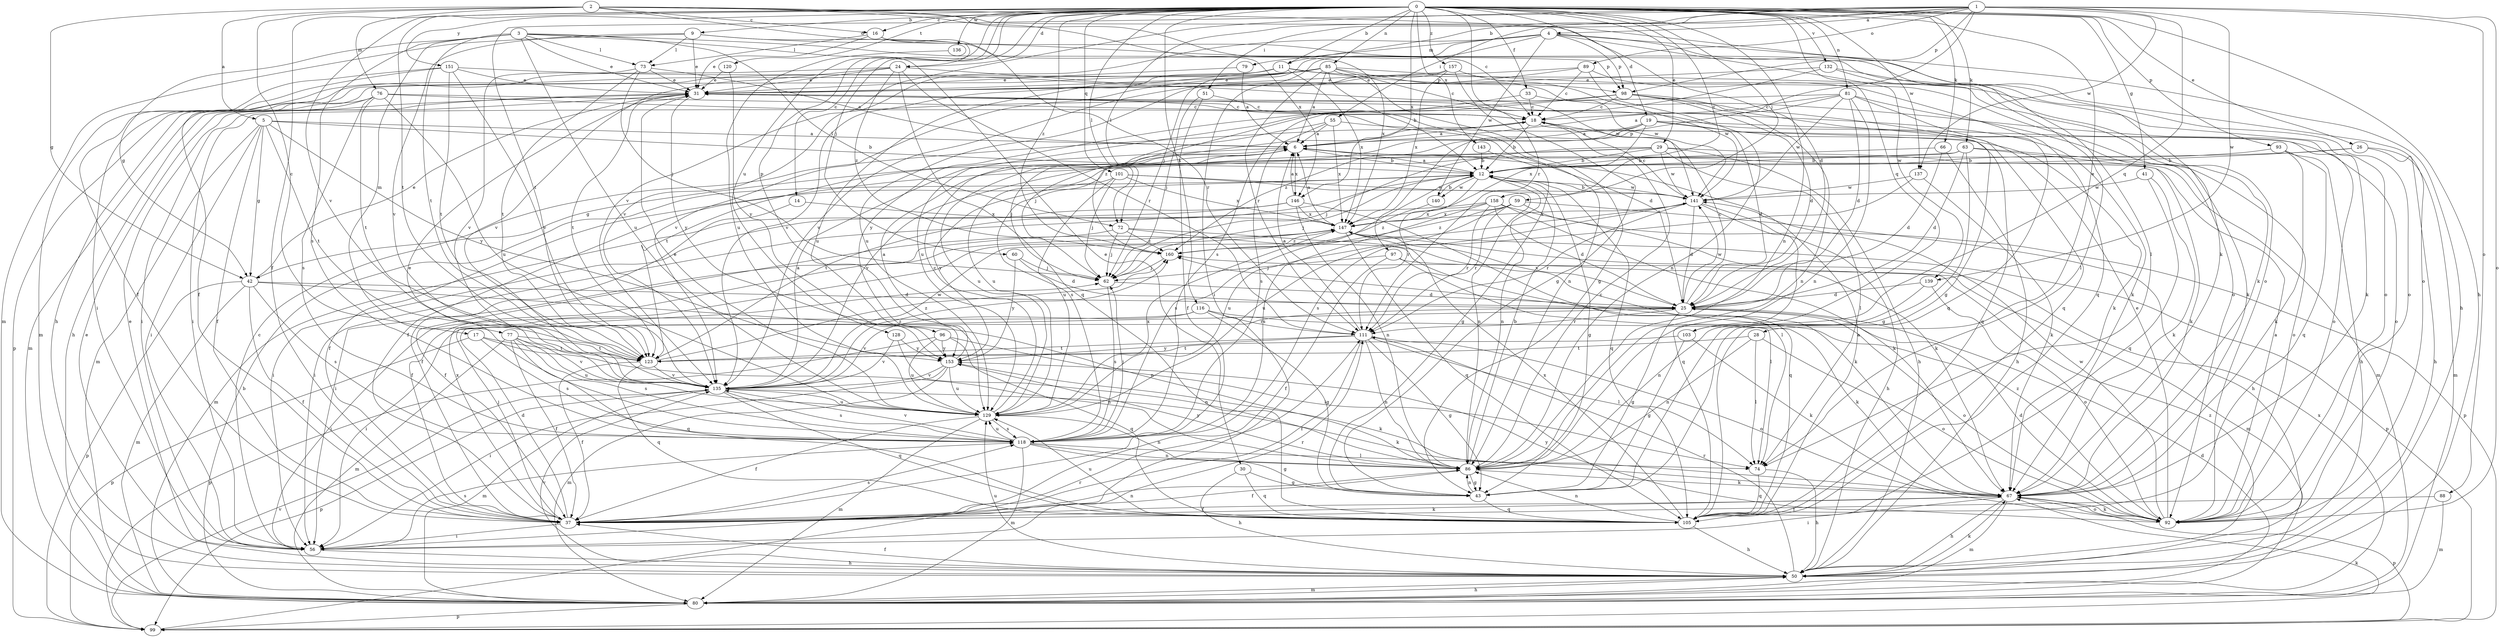strict digraph  {
0;
1;
2;
3;
4;
5;
6;
9;
11;
12;
14;
16;
17;
18;
19;
24;
25;
26;
28;
29;
30;
31;
33;
37;
41;
42;
43;
50;
51;
55;
56;
59;
60;
62;
63;
66;
67;
72;
73;
74;
76;
77;
79;
80;
81;
85;
86;
88;
89;
92;
93;
96;
97;
98;
99;
101;
103;
105;
111;
116;
118;
120;
123;
128;
129;
132;
135;
136;
137;
139;
140;
141;
143;
146;
147;
151;
153;
157;
158;
160;
0 -> 9  [label=b];
0 -> 11  [label=b];
0 -> 14  [label=c];
0 -> 16  [label=c];
0 -> 19  [label=d];
0 -> 24  [label=d];
0 -> 26  [label=e];
0 -> 28  [label=e];
0 -> 29  [label=e];
0 -> 33  [label=f];
0 -> 37  [label=f];
0 -> 41  [label=g];
0 -> 50  [label=h];
0 -> 59  [label=j];
0 -> 60  [label=j];
0 -> 63  [label=k];
0 -> 66  [label=k];
0 -> 72  [label=l];
0 -> 81  [label=n];
0 -> 85  [label=n];
0 -> 86  [label=n];
0 -> 93  [label=p];
0 -> 96  [label=p];
0 -> 101  [label=q];
0 -> 103  [label=q];
0 -> 111  [label=r];
0 -> 116  [label=s];
0 -> 120  [label=t];
0 -> 123  [label=t];
0 -> 128  [label=u];
0 -> 132  [label=v];
0 -> 135  [label=v];
0 -> 136  [label=w];
0 -> 137  [label=w];
0 -> 143  [label=x];
0 -> 146  [label=x];
0 -> 151  [label=y];
0 -> 157  [label=z];
0 -> 158  [label=z];
0 -> 160  [label=z];
1 -> 4  [label=a];
1 -> 11  [label=b];
1 -> 51  [label=i];
1 -> 55  [label=i];
1 -> 72  [label=l];
1 -> 88  [label=o];
1 -> 89  [label=o];
1 -> 92  [label=o];
1 -> 97  [label=p];
1 -> 98  [label=p];
1 -> 103  [label=q];
1 -> 123  [label=t];
1 -> 135  [label=v];
1 -> 137  [label=w];
1 -> 139  [label=w];
2 -> 5  [label=a];
2 -> 16  [label=c];
2 -> 17  [label=c];
2 -> 18  [label=c];
2 -> 24  [label=d];
2 -> 25  [label=d];
2 -> 42  [label=g];
2 -> 67  [label=k];
2 -> 76  [label=m];
2 -> 146  [label=x];
3 -> 30  [label=e];
3 -> 31  [label=e];
3 -> 42  [label=g];
3 -> 72  [label=l];
3 -> 73  [label=l];
3 -> 77  [label=m];
3 -> 92  [label=o];
3 -> 118  [label=s];
3 -> 123  [label=t];
3 -> 129  [label=u];
4 -> 50  [label=h];
4 -> 56  [label=i];
4 -> 62  [label=j];
4 -> 79  [label=m];
4 -> 92  [label=o];
4 -> 98  [label=p];
4 -> 135  [label=v];
4 -> 139  [label=w];
4 -> 140  [label=w];
5 -> 6  [label=a];
5 -> 12  [label=b];
5 -> 37  [label=f];
5 -> 42  [label=g];
5 -> 56  [label=i];
5 -> 80  [label=m];
5 -> 123  [label=t];
5 -> 153  [label=y];
6 -> 12  [label=b];
6 -> 42  [label=g];
6 -> 62  [label=j];
6 -> 129  [label=u];
6 -> 146  [label=x];
9 -> 31  [label=e];
9 -> 73  [label=l];
9 -> 80  [label=m];
9 -> 98  [label=p];
9 -> 135  [label=v];
9 -> 147  [label=x];
11 -> 56  [label=i];
11 -> 92  [label=o];
11 -> 98  [label=p];
11 -> 129  [label=u];
11 -> 135  [label=v];
11 -> 147  [label=x];
12 -> 6  [label=a];
12 -> 37  [label=f];
12 -> 43  [label=g];
12 -> 62  [label=j];
12 -> 86  [label=n];
12 -> 105  [label=q];
12 -> 111  [label=r];
12 -> 118  [label=s];
12 -> 123  [label=t];
12 -> 140  [label=w];
12 -> 141  [label=w];
14 -> 37  [label=f];
14 -> 147  [label=x];
16 -> 31  [label=e];
16 -> 73  [label=l];
16 -> 74  [label=l];
16 -> 111  [label=r];
17 -> 86  [label=n];
17 -> 99  [label=p];
17 -> 118  [label=s];
17 -> 123  [label=t];
18 -> 6  [label=a];
18 -> 12  [label=b];
18 -> 67  [label=k];
19 -> 6  [label=a];
19 -> 25  [label=d];
19 -> 62  [label=j];
19 -> 92  [label=o];
19 -> 105  [label=q];
19 -> 147  [label=x];
19 -> 160  [label=z];
24 -> 31  [label=e];
24 -> 37  [label=f];
24 -> 92  [label=o];
24 -> 105  [label=q];
24 -> 111  [label=r];
24 -> 135  [label=v];
24 -> 160  [label=z];
25 -> 18  [label=c];
25 -> 43  [label=g];
25 -> 56  [label=i];
25 -> 92  [label=o];
25 -> 111  [label=r];
25 -> 141  [label=w];
25 -> 147  [label=x];
26 -> 12  [label=b];
26 -> 37  [label=f];
26 -> 50  [label=h];
26 -> 80  [label=m];
28 -> 74  [label=l];
28 -> 86  [label=n];
28 -> 92  [label=o];
28 -> 123  [label=t];
29 -> 12  [label=b];
29 -> 50  [label=h];
29 -> 62  [label=j];
29 -> 74  [label=l];
29 -> 80  [label=m];
29 -> 118  [label=s];
29 -> 135  [label=v];
29 -> 141  [label=w];
30 -> 43  [label=g];
30 -> 50  [label=h];
30 -> 105  [label=q];
31 -> 18  [label=c];
31 -> 56  [label=i];
31 -> 67  [label=k];
31 -> 86  [label=n];
31 -> 123  [label=t];
31 -> 153  [label=y];
33 -> 18  [label=c];
33 -> 67  [label=k];
33 -> 160  [label=z];
37 -> 25  [label=d];
37 -> 56  [label=i];
37 -> 62  [label=j];
37 -> 67  [label=k];
37 -> 86  [label=n];
37 -> 118  [label=s];
37 -> 147  [label=x];
41 -> 67  [label=k];
41 -> 105  [label=q];
41 -> 141  [label=w];
42 -> 25  [label=d];
42 -> 31  [label=e];
42 -> 37  [label=f];
42 -> 80  [label=m];
42 -> 86  [label=n];
42 -> 99  [label=p];
42 -> 118  [label=s];
43 -> 86  [label=n];
43 -> 105  [label=q];
50 -> 31  [label=e];
50 -> 37  [label=f];
50 -> 67  [label=k];
50 -> 80  [label=m];
50 -> 111  [label=r];
50 -> 129  [label=u];
50 -> 135  [label=v];
50 -> 160  [label=z];
51 -> 18  [label=c];
51 -> 37  [label=f];
51 -> 62  [label=j];
55 -> 6  [label=a];
55 -> 92  [label=o];
55 -> 118  [label=s];
55 -> 123  [label=t];
55 -> 147  [label=x];
56 -> 18  [label=c];
56 -> 31  [label=e];
56 -> 50  [label=h];
56 -> 111  [label=r];
56 -> 118  [label=s];
59 -> 50  [label=h];
59 -> 67  [label=k];
59 -> 111  [label=r];
59 -> 129  [label=u];
59 -> 147  [label=x];
59 -> 160  [label=z];
60 -> 25  [label=d];
60 -> 62  [label=j];
60 -> 153  [label=y];
62 -> 25  [label=d];
62 -> 118  [label=s];
63 -> 12  [label=b];
63 -> 25  [label=d];
63 -> 43  [label=g];
63 -> 67  [label=k];
63 -> 92  [label=o];
63 -> 129  [label=u];
66 -> 12  [label=b];
66 -> 25  [label=d];
66 -> 50  [label=h];
67 -> 37  [label=f];
67 -> 50  [label=h];
67 -> 56  [label=i];
67 -> 80  [label=m];
67 -> 92  [label=o];
67 -> 99  [label=p];
72 -> 37  [label=f];
72 -> 62  [label=j];
72 -> 67  [label=k];
72 -> 105  [label=q];
72 -> 160  [label=z];
73 -> 6  [label=a];
73 -> 31  [label=e];
73 -> 62  [label=j];
73 -> 123  [label=t];
73 -> 135  [label=v];
74 -> 50  [label=h];
74 -> 105  [label=q];
76 -> 18  [label=c];
76 -> 25  [label=d];
76 -> 50  [label=h];
76 -> 80  [label=m];
76 -> 118  [label=s];
76 -> 123  [label=t];
76 -> 129  [label=u];
77 -> 37  [label=f];
77 -> 80  [label=m];
77 -> 105  [label=q];
77 -> 118  [label=s];
77 -> 123  [label=t];
77 -> 129  [label=u];
77 -> 135  [label=v];
79 -> 6  [label=a];
79 -> 31  [label=e];
80 -> 12  [label=b];
80 -> 25  [label=d];
80 -> 50  [label=h];
80 -> 99  [label=p];
80 -> 147  [label=x];
81 -> 6  [label=a];
81 -> 18  [label=c];
81 -> 25  [label=d];
81 -> 56  [label=i];
81 -> 67  [label=k];
81 -> 86  [label=n];
81 -> 105  [label=q];
81 -> 141  [label=w];
85 -> 6  [label=a];
85 -> 12  [label=b];
85 -> 18  [label=c];
85 -> 31  [label=e];
85 -> 43  [label=g];
85 -> 50  [label=h];
85 -> 67  [label=k];
85 -> 99  [label=p];
85 -> 111  [label=r];
85 -> 135  [label=v];
85 -> 141  [label=w];
86 -> 12  [label=b];
86 -> 18  [label=c];
86 -> 37  [label=f];
86 -> 43  [label=g];
86 -> 67  [label=k];
86 -> 153  [label=y];
88 -> 37  [label=f];
88 -> 80  [label=m];
89 -> 18  [label=c];
89 -> 31  [label=e];
89 -> 86  [label=n];
89 -> 105  [label=q];
89 -> 129  [label=u];
92 -> 6  [label=a];
92 -> 25  [label=d];
92 -> 31  [label=e];
92 -> 67  [label=k];
92 -> 141  [label=w];
92 -> 153  [label=y];
92 -> 160  [label=z];
93 -> 12  [label=b];
93 -> 50  [label=h];
93 -> 67  [label=k];
93 -> 105  [label=q];
96 -> 74  [label=l];
96 -> 99  [label=p];
96 -> 105  [label=q];
96 -> 129  [label=u];
96 -> 153  [label=y];
97 -> 37  [label=f];
97 -> 62  [label=j];
97 -> 74  [label=l];
97 -> 80  [label=m];
98 -> 18  [label=c];
98 -> 25  [label=d];
98 -> 43  [label=g];
98 -> 86  [label=n];
98 -> 105  [label=q];
98 -> 129  [label=u];
98 -> 153  [label=y];
99 -> 67  [label=k];
99 -> 111  [label=r];
99 -> 135  [label=v];
101 -> 62  [label=j];
101 -> 86  [label=n];
101 -> 129  [label=u];
101 -> 141  [label=w];
101 -> 147  [label=x];
101 -> 153  [label=y];
103 -> 43  [label=g];
103 -> 67  [label=k];
103 -> 123  [label=t];
105 -> 6  [label=a];
105 -> 50  [label=h];
105 -> 86  [label=n];
105 -> 129  [label=u];
105 -> 147  [label=x];
111 -> 6  [label=a];
111 -> 37  [label=f];
111 -> 43  [label=g];
111 -> 74  [label=l];
111 -> 86  [label=n];
111 -> 92  [label=o];
111 -> 123  [label=t];
111 -> 153  [label=y];
116 -> 43  [label=g];
116 -> 56  [label=i];
116 -> 67  [label=k];
116 -> 111  [label=r];
116 -> 135  [label=v];
118 -> 31  [label=e];
118 -> 43  [label=g];
118 -> 62  [label=j];
118 -> 74  [label=l];
118 -> 80  [label=m];
118 -> 86  [label=n];
118 -> 129  [label=u];
118 -> 135  [label=v];
120 -> 31  [label=e];
120 -> 153  [label=y];
123 -> 37  [label=f];
123 -> 105  [label=q];
123 -> 135  [label=v];
123 -> 160  [label=z];
128 -> 86  [label=n];
128 -> 135  [label=v];
128 -> 153  [label=y];
129 -> 18  [label=c];
129 -> 31  [label=e];
129 -> 37  [label=f];
129 -> 80  [label=m];
129 -> 86  [label=n];
129 -> 118  [label=s];
129 -> 147  [label=x];
132 -> 31  [label=e];
132 -> 74  [label=l];
132 -> 92  [label=o];
132 -> 118  [label=s];
135 -> 6  [label=a];
135 -> 67  [label=k];
135 -> 80  [label=m];
135 -> 99  [label=p];
135 -> 105  [label=q];
135 -> 118  [label=s];
135 -> 129  [label=u];
135 -> 141  [label=w];
135 -> 160  [label=z];
136 -> 129  [label=u];
137 -> 67  [label=k];
137 -> 118  [label=s];
137 -> 141  [label=w];
139 -> 25  [label=d];
139 -> 86  [label=n];
139 -> 92  [label=o];
140 -> 12  [label=b];
140 -> 160  [label=z];
141 -> 12  [label=b];
141 -> 18  [label=c];
141 -> 25  [label=d];
141 -> 50  [label=h];
141 -> 105  [label=q];
141 -> 111  [label=r];
141 -> 129  [label=u];
141 -> 147  [label=x];
143 -> 12  [label=b];
143 -> 43  [label=g];
146 -> 6  [label=a];
146 -> 56  [label=i];
146 -> 74  [label=l];
146 -> 80  [label=m];
146 -> 86  [label=n];
146 -> 147  [label=x];
147 -> 6  [label=a];
147 -> 37  [label=f];
147 -> 56  [label=i];
147 -> 99  [label=p];
147 -> 105  [label=q];
147 -> 160  [label=z];
151 -> 31  [label=e];
151 -> 37  [label=f];
151 -> 80  [label=m];
151 -> 123  [label=t];
151 -> 135  [label=v];
151 -> 141  [label=w];
153 -> 6  [label=a];
153 -> 56  [label=i];
153 -> 67  [label=k];
153 -> 80  [label=m];
153 -> 129  [label=u];
153 -> 135  [label=v];
157 -> 31  [label=e];
157 -> 43  [label=g];
157 -> 135  [label=v];
157 -> 141  [label=w];
157 -> 147  [label=x];
158 -> 25  [label=d];
158 -> 56  [label=i];
158 -> 67  [label=k];
158 -> 99  [label=p];
158 -> 111  [label=r];
158 -> 118  [label=s];
158 -> 147  [label=x];
160 -> 62  [label=j];
}
